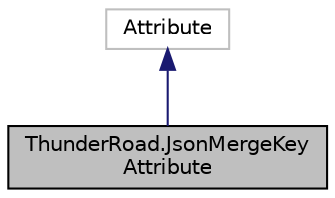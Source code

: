 digraph "ThunderRoad.JsonMergeKeyAttribute"
{
 // LATEX_PDF_SIZE
  edge [fontname="Helvetica",fontsize="10",labelfontname="Helvetica",labelfontsize="10"];
  node [fontname="Helvetica",fontsize="10",shape=record];
  Node1 [label="ThunderRoad.JsonMergeKey\lAttribute",height=0.2,width=0.4,color="black", fillcolor="grey75", style="filled", fontcolor="black",tooltip="Class JsonMergeKeyAttribute. Implements the System.Attribute"];
  Node2 -> Node1 [dir="back",color="midnightblue",fontsize="10",style="solid",fontname="Helvetica"];
  Node2 [label="Attribute",height=0.2,width=0.4,color="grey75", fillcolor="white", style="filled",tooltip=" "];
}
